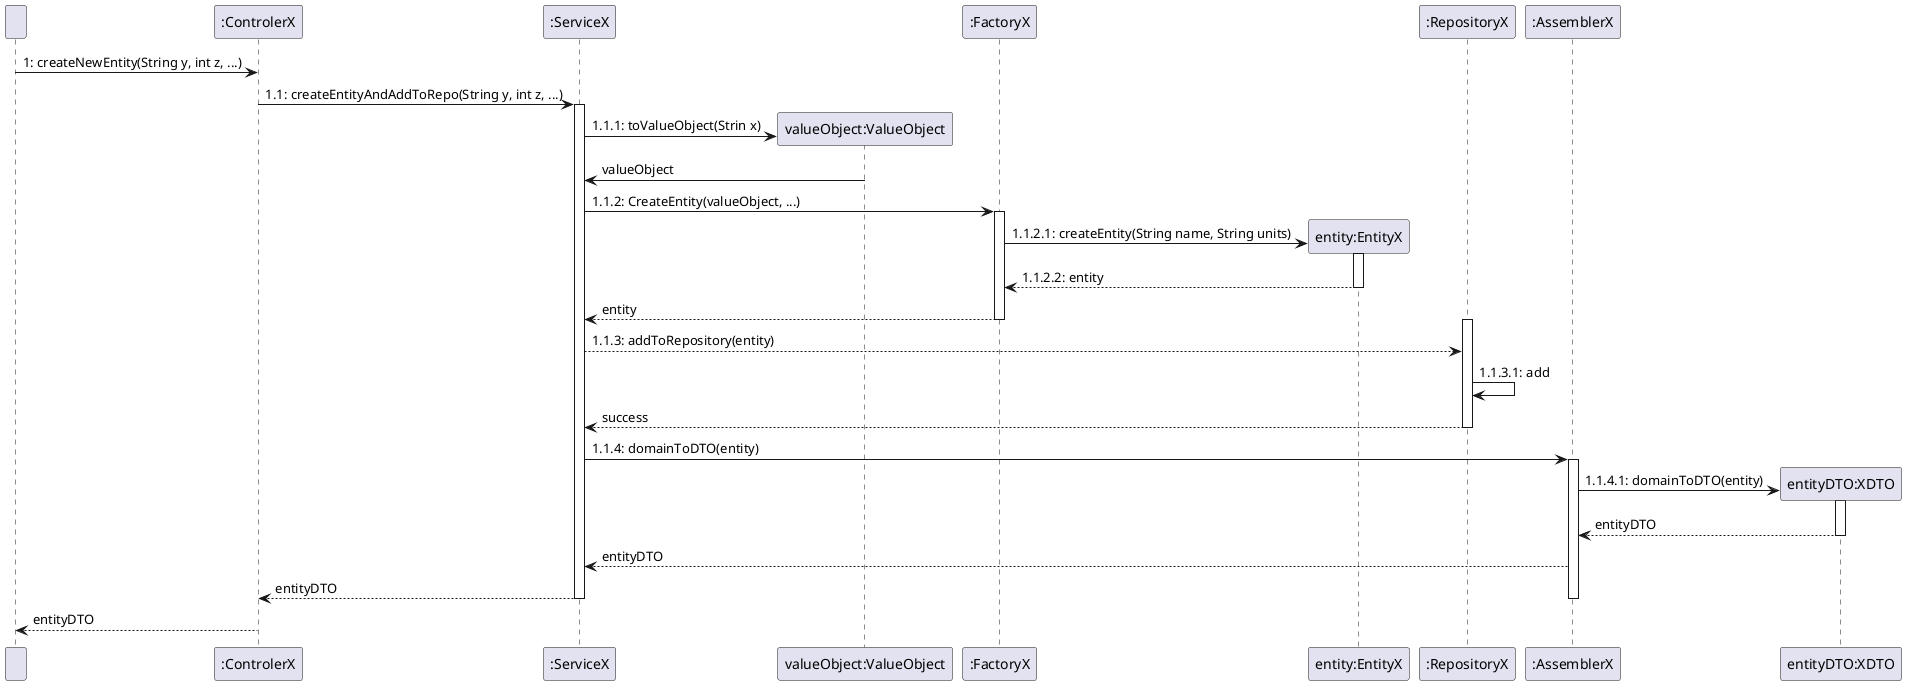 @startuml
participant "  " as User
participant ":ControlerX" as Controller
participant ":ServiceX" as Service
participant "valueObject:ValueObject" as ValueObject
participant ":FactoryX" as Factory
participant "entity:EntityX" as Entity
participant ":RepositoryX" as Repository
participant ":AssemblerX" as Assembler
participant "entityDTO:XDTO" as DTO


User -> Controller: 1: createNewEntity(String y, int z, ...)
Controller -> Service: 1.1: createEntityAndAddToRepo(String y, int z, ...)
activate Service
create ValueObject
Service -> ValueObject: 1.1.1: toValueObject(Strin x)

ValueObject -> Service: valueObject
deactivate ValueObject
Service -> Factory: 1.1.2: CreateEntity(valueObject, ...)
activate Factory

create Entity
Factory -> Entity: 1.1.2.1: createEntity(String name, String units)
activate Entity
Entity --> Factory: 1.1.2.2: entity
deactivate Entity
Factory --> Service: entity
deactivate Factory
activate Repository
Service --> Repository: 1.1.3: addToRepository(entity)
Repository -> Repository: 1.1.3.1: add
Repository --> Service: success
deactivate Repository
Service -> Assembler: 1.1.4: domainToDTO(entity)

activate Assembler
create DTO
Assembler -> DTO: 1.1.4.1: domainToDTO(entity)
activate DTO
DTO --> Assembler: entityDTO
deactivate DTO
Assembler --> Service: entityDTO
Service --> Controller: entityDTO
deactivate Service
deactivate Assembler
Controller --> User: entityDTO

@enduml